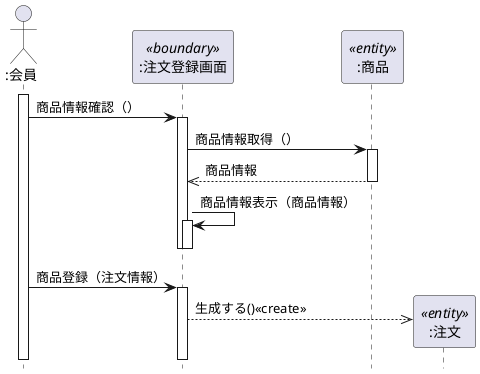 @startuml
hide footbox
Actor ":会員" as m
participant ":注文登録画面" as r <<boundary>>
participant ":商品" as m2 <<entity>>
participant ":注文" as o <<entity>>
activate m
m -> r:商品情報確認（）
    activate r
    r -> m2:商品情報取得（）
    activate m2
    m2 -->> r:商品情報
     deactivate m2
    r -> r:商品情報表示（商品情報）
     activate r
     deactivate r
    deactivate r
    m -> r : 商品登録（注文情報）
    activate r
    create o
    r -->> o:生成する()<<create>>
   
@enduml